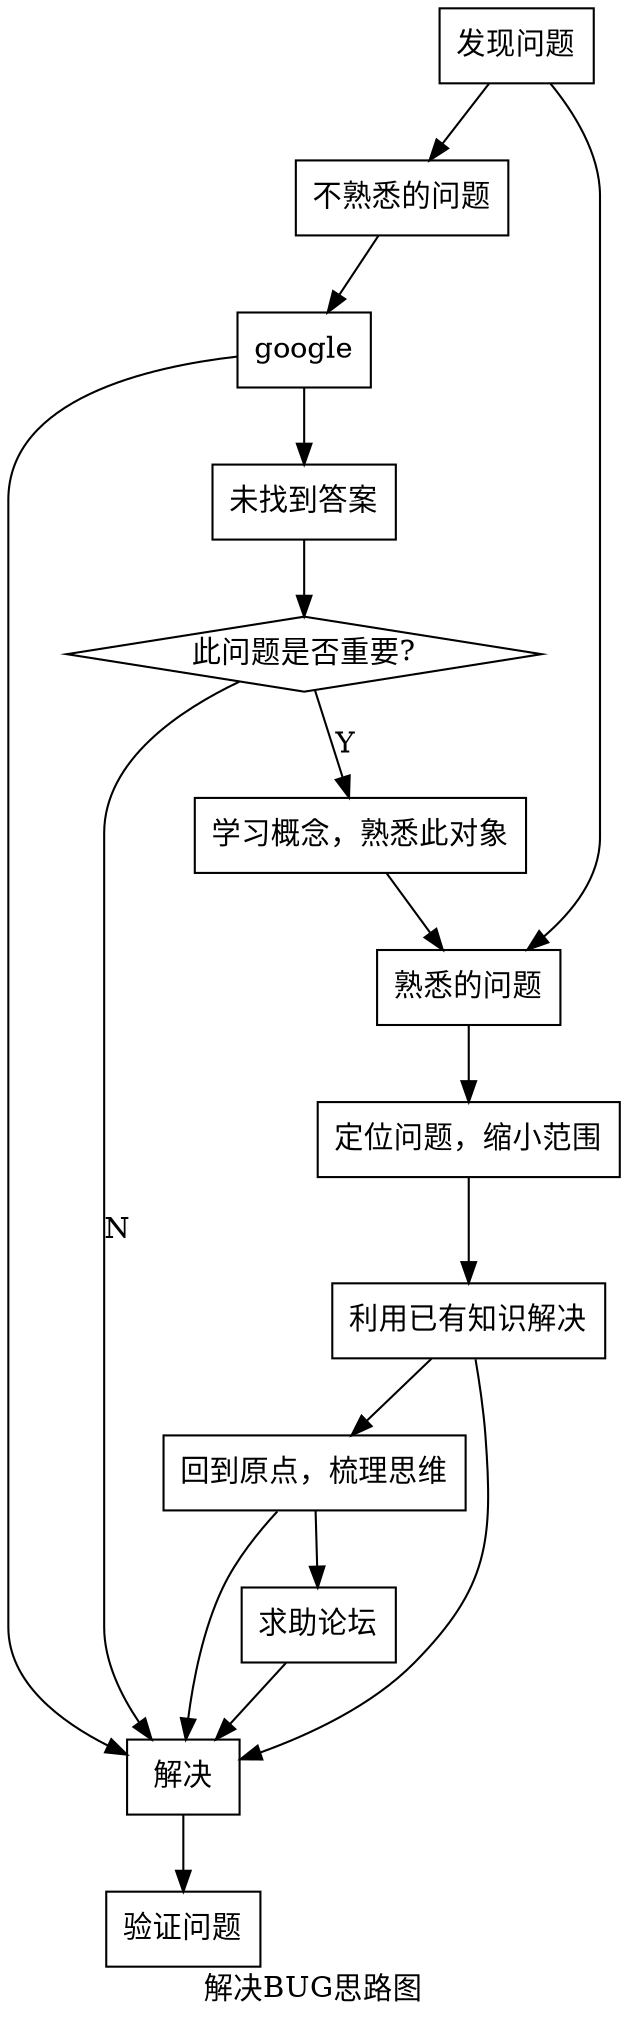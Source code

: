 digraph solution{
    graph[label="解决BUG思路图"];

    node[shape=box];

    find_solution[label="发现问题"];
    familiar[label="熟悉的问题"];
    unfamiliar[label="不熟悉的问题"];


    find_solution -> familiar;
    find_solution -> unfamiliar;

    unknown[label="未找到答案"];
    done[label="解决"];
    unfamiliar -> google;
    google -> unknown;
    google -> done;

    import[shape=diamond,label="此问题是否重要?"];
    learn[label="学习概念，熟悉此对象"];
    unknown -> import;
    import -> learn[label="Y"];
    import -> done[label="N"];

    learn -> familiar;

    reduce_scope[label="定位问题，缩小范围"];
    try_solve[label="利用已有知识解决"];
    familiar -> reduce_scope;
    reduce_scope -> try_solve;

    try_solve -> done;

    back_trace[label="回到原点，梳理思维"];
    try_solve -> back_trace;
    back_trace -> done;

    find_forum[label="求助论坛"];
    back_trace -> find_forum;

    find_forum -> done;

    verify[label="验证问题"];
    done -> verify;
}
